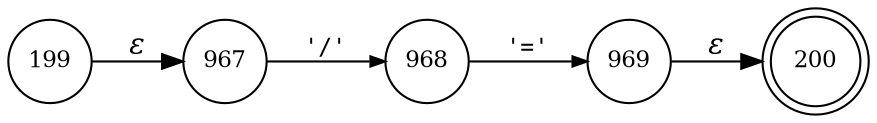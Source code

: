 digraph ATN {
rankdir=LR;
s200[fontsize=11, label="200", shape=doublecircle, fixedsize=true, width=.6];
s199[fontsize=11,label="199", shape=circle, fixedsize=true, width=.55, peripheries=1];
s967[fontsize=11,label="967", shape=circle, fixedsize=true, width=.55, peripheries=1];
s968[fontsize=11,label="968", shape=circle, fixedsize=true, width=.55, peripheries=1];
s969[fontsize=11,label="969", shape=circle, fixedsize=true, width=.55, peripheries=1];
s199 -> s967 [fontname="Times-Italic", label="&epsilon;"];
s967 -> s968 [fontsize=11, fontname="Courier", arrowsize=.7, label = "'/'", arrowhead = normal];
s968 -> s969 [fontsize=11, fontname="Courier", arrowsize=.7, label = "'='", arrowhead = normal];
s969 -> s200 [fontname="Times-Italic", label="&epsilon;"];
}